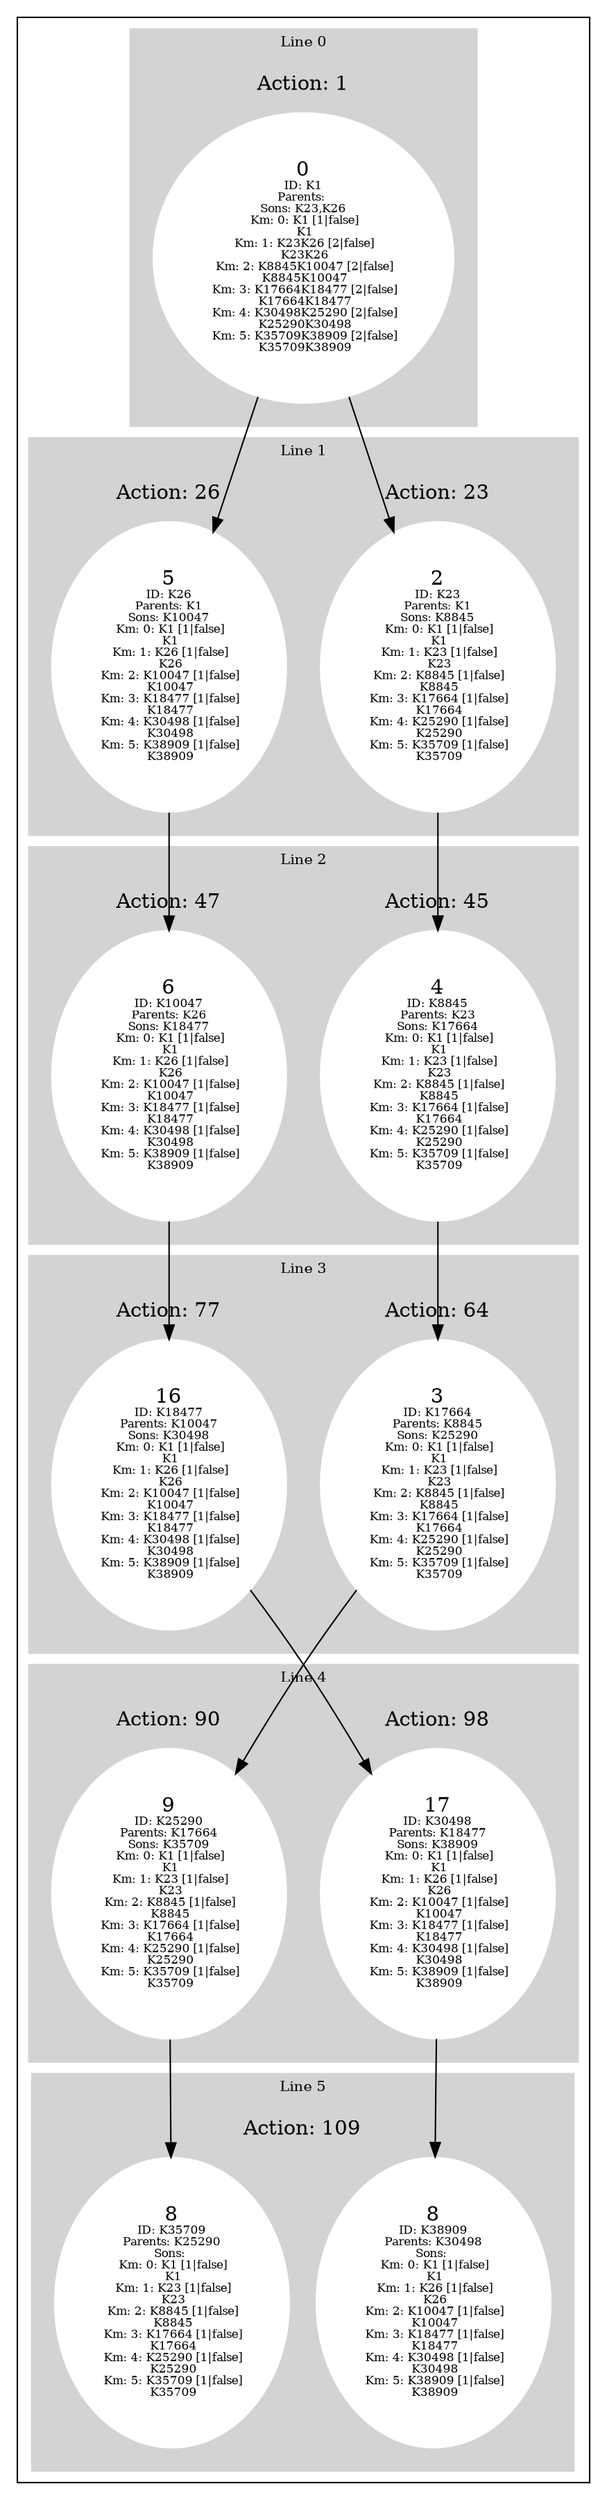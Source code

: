 digraph G {
subgraph cluster_info {
        subgraph cluster_0 {
        style=filled;
        color=lightgrey;
        node [style=filled,color=white];
        subgraph cluster_act_1 {
label = "Action: 1"step_K1 [label=<0<BR /><FONT POINT-SIZE="8">ID: K1</FONT><BR /><FONT POINT-SIZE="8">Parents: </FONT><BR /><FONT POINT-SIZE="8">Sons: K23,K26</FONT><BR /><FONT POINT-SIZE="8"> Km: 0: K1 [1|false]<BR /> K1</FONT><BR /><FONT POINT-SIZE="8"> Km: 1: K23K26 [2|false]<BR /> K23K26</FONT><BR /><FONT POINT-SIZE="8"> Km: 2: K8845K10047 [2|false]<BR /> K8845K10047</FONT><BR /><FONT POINT-SIZE="8"> Km: 3: K17664K18477 [2|false]<BR /> K17664K18477</FONT><BR /><FONT POINT-SIZE="8"> Km: 4: K30498K25290 [2|false]<BR /> K25290K30498</FONT><BR /><FONT POINT-SIZE="8"> Km: 5: K35709K38909 [2|false]<BR /> K35709K38909</FONT>>]
}

        fontsize="10"
        label = "Line 0";
        }

        subgraph cluster_4 {
        style=filled;
        color=lightgrey;
        node [style=filled,color=white];
        subgraph cluster_act_98 {
label = "Action: 98"step_K30498 [label=<17<BR /><FONT POINT-SIZE="8">ID: K30498</FONT><BR /><FONT POINT-SIZE="8">Parents: K18477</FONT><BR /><FONT POINT-SIZE="8">Sons: K38909</FONT><BR /><FONT POINT-SIZE="8"> Km: 0: K1 [1|false]<BR /> K1</FONT><BR /><FONT POINT-SIZE="8"> Km: 1: K26 [1|false]<BR /> K26</FONT><BR /><FONT POINT-SIZE="8"> Km: 2: K10047 [1|false]<BR /> K10047</FONT><BR /><FONT POINT-SIZE="8"> Km: 3: K18477 [1|false]<BR /> K18477</FONT><BR /><FONT POINT-SIZE="8"> Km: 4: K30498 [1|false]<BR /> K30498</FONT><BR /><FONT POINT-SIZE="8"> Km: 5: K38909 [1|false]<BR /> K38909</FONT>>]
}
subgraph cluster_act_90 {
label = "Action: 90"step_K25290 [label=<9<BR /><FONT POINT-SIZE="8">ID: K25290</FONT><BR /><FONT POINT-SIZE="8">Parents: K17664</FONT><BR /><FONT POINT-SIZE="8">Sons: K35709</FONT><BR /><FONT POINT-SIZE="8"> Km: 0: K1 [1|false]<BR /> K1</FONT><BR /><FONT POINT-SIZE="8"> Km: 1: K23 [1|false]<BR /> K23</FONT><BR /><FONT POINT-SIZE="8"> Km: 2: K8845 [1|false]<BR /> K8845</FONT><BR /><FONT POINT-SIZE="8"> Km: 3: K17664 [1|false]<BR /> K17664</FONT><BR /><FONT POINT-SIZE="8"> Km: 4: K25290 [1|false]<BR /> K25290</FONT><BR /><FONT POINT-SIZE="8"> Km: 5: K35709 [1|false]<BR /> K35709</FONT>>]
}

        fontsize="10"
        label = "Line 4";
        }

        subgraph cluster_2 {
        style=filled;
        color=lightgrey;
        node [style=filled,color=white];
        subgraph cluster_act_45 {
label = "Action: 45"step_K8845 [label=<4<BR /><FONT POINT-SIZE="8">ID: K8845</FONT><BR /><FONT POINT-SIZE="8">Parents: K23</FONT><BR /><FONT POINT-SIZE="8">Sons: K17664</FONT><BR /><FONT POINT-SIZE="8"> Km: 0: K1 [1|false]<BR /> K1</FONT><BR /><FONT POINT-SIZE="8"> Km: 1: K23 [1|false]<BR /> K23</FONT><BR /><FONT POINT-SIZE="8"> Km: 2: K8845 [1|false]<BR /> K8845</FONT><BR /><FONT POINT-SIZE="8"> Km: 3: K17664 [1|false]<BR /> K17664</FONT><BR /><FONT POINT-SIZE="8"> Km: 4: K25290 [1|false]<BR /> K25290</FONT><BR /><FONT POINT-SIZE="8"> Km: 5: K35709 [1|false]<BR /> K35709</FONT>>]
}
subgraph cluster_act_47 {
label = "Action: 47"step_K10047 [label=<6<BR /><FONT POINT-SIZE="8">ID: K10047</FONT><BR /><FONT POINT-SIZE="8">Parents: K26</FONT><BR /><FONT POINT-SIZE="8">Sons: K18477</FONT><BR /><FONT POINT-SIZE="8"> Km: 0: K1 [1|false]<BR /> K1</FONT><BR /><FONT POINT-SIZE="8"> Km: 1: K26 [1|false]<BR /> K26</FONT><BR /><FONT POINT-SIZE="8"> Km: 2: K10047 [1|false]<BR /> K10047</FONT><BR /><FONT POINT-SIZE="8"> Km: 3: K18477 [1|false]<BR /> K18477</FONT><BR /><FONT POINT-SIZE="8"> Km: 4: K30498 [1|false]<BR /> K30498</FONT><BR /><FONT POINT-SIZE="8"> Km: 5: K38909 [1|false]<BR /> K38909</FONT>>]
}

        fontsize="10"
        label = "Line 2";
        }

        subgraph cluster_3 {
        style=filled;
        color=lightgrey;
        node [style=filled,color=white];
        subgraph cluster_act_64 {
label = "Action: 64"step_K17664 [label=<3<BR /><FONT POINT-SIZE="8">ID: K17664</FONT><BR /><FONT POINT-SIZE="8">Parents: K8845</FONT><BR /><FONT POINT-SIZE="8">Sons: K25290</FONT><BR /><FONT POINT-SIZE="8"> Km: 0: K1 [1|false]<BR /> K1</FONT><BR /><FONT POINT-SIZE="8"> Km: 1: K23 [1|false]<BR /> K23</FONT><BR /><FONT POINT-SIZE="8"> Km: 2: K8845 [1|false]<BR /> K8845</FONT><BR /><FONT POINT-SIZE="8"> Km: 3: K17664 [1|false]<BR /> K17664</FONT><BR /><FONT POINT-SIZE="8"> Km: 4: K25290 [1|false]<BR /> K25290</FONT><BR /><FONT POINT-SIZE="8"> Km: 5: K35709 [1|false]<BR /> K35709</FONT>>]
}
subgraph cluster_act_77 {
label = "Action: 77"step_K18477 [label=<16<BR /><FONT POINT-SIZE="8">ID: K18477</FONT><BR /><FONT POINT-SIZE="8">Parents: K10047</FONT><BR /><FONT POINT-SIZE="8">Sons: K30498</FONT><BR /><FONT POINT-SIZE="8"> Km: 0: K1 [1|false]<BR /> K1</FONT><BR /><FONT POINT-SIZE="8"> Km: 1: K26 [1|false]<BR /> K26</FONT><BR /><FONT POINT-SIZE="8"> Km: 2: K10047 [1|false]<BR /> K10047</FONT><BR /><FONT POINT-SIZE="8"> Km: 3: K18477 [1|false]<BR /> K18477</FONT><BR /><FONT POINT-SIZE="8"> Km: 4: K30498 [1|false]<BR /> K30498</FONT><BR /><FONT POINT-SIZE="8"> Km: 5: K38909 [1|false]<BR /> K38909</FONT>>]
}

        fontsize="10"
        label = "Line 3";
        }

        subgraph cluster_5 {
        style=filled;
        color=lightgrey;
        node [style=filled,color=white];
        subgraph cluster_act_109 {
label = "Action: 109"step_K35709 [label=<8<BR /><FONT POINT-SIZE="8">ID: K35709</FONT><BR /><FONT POINT-SIZE="8">Parents: K25290</FONT><BR /><FONT POINT-SIZE="8">Sons: </FONT><BR /><FONT POINT-SIZE="8"> Km: 0: K1 [1|false]<BR /> K1</FONT><BR /><FONT POINT-SIZE="8"> Km: 1: K23 [1|false]<BR /> K23</FONT><BR /><FONT POINT-SIZE="8"> Km: 2: K8845 [1|false]<BR /> K8845</FONT><BR /><FONT POINT-SIZE="8"> Km: 3: K17664 [1|false]<BR /> K17664</FONT><BR /><FONT POINT-SIZE="8"> Km: 4: K25290 [1|false]<BR /> K25290</FONT><BR /><FONT POINT-SIZE="8"> Km: 5: K35709 [1|false]<BR /> K35709</FONT>>]
step_K38909 [label=<8<BR /><FONT POINT-SIZE="8">ID: K38909</FONT><BR /><FONT POINT-SIZE="8">Parents: K30498</FONT><BR /><FONT POINT-SIZE="8">Sons: </FONT><BR /><FONT POINT-SIZE="8"> Km: 0: K1 [1|false]<BR /> K1</FONT><BR /><FONT POINT-SIZE="8"> Km: 1: K26 [1|false]<BR /> K26</FONT><BR /><FONT POINT-SIZE="8"> Km: 2: K10047 [1|false]<BR /> K10047</FONT><BR /><FONT POINT-SIZE="8"> Km: 3: K18477 [1|false]<BR /> K18477</FONT><BR /><FONT POINT-SIZE="8"> Km: 4: K30498 [1|false]<BR /> K30498</FONT><BR /><FONT POINT-SIZE="8"> Km: 5: K38909 [1|false]<BR /> K38909</FONT>>]
}
subgraph cluster_act_109 {
label = "Action: 109"step_K35709 [label=<8<BR /><FONT POINT-SIZE="8">ID: K35709</FONT><BR /><FONT POINT-SIZE="8">Parents: K25290</FONT><BR /><FONT POINT-SIZE="8">Sons: </FONT><BR /><FONT POINT-SIZE="8"> Km: 0: K1 [1|false]<BR /> K1</FONT><BR /><FONT POINT-SIZE="8"> Km: 1: K23 [1|false]<BR /> K23</FONT><BR /><FONT POINT-SIZE="8"> Km: 2: K8845 [1|false]<BR /> K8845</FONT><BR /><FONT POINT-SIZE="8"> Km: 3: K17664 [1|false]<BR /> K17664</FONT><BR /><FONT POINT-SIZE="8"> Km: 4: K25290 [1|false]<BR /> K25290</FONT><BR /><FONT POINT-SIZE="8"> Km: 5: K35709 [1|false]<BR /> K35709</FONT>>]
step_K38909 [label=<8<BR /><FONT POINT-SIZE="8">ID: K38909</FONT><BR /><FONT POINT-SIZE="8">Parents: K30498</FONT><BR /><FONT POINT-SIZE="8">Sons: </FONT><BR /><FONT POINT-SIZE="8"> Km: 0: K1 [1|false]<BR /> K1</FONT><BR /><FONT POINT-SIZE="8"> Km: 1: K26 [1|false]<BR /> K26</FONT><BR /><FONT POINT-SIZE="8"> Km: 2: K10047 [1|false]<BR /> K10047</FONT><BR /><FONT POINT-SIZE="8"> Km: 3: K18477 [1|false]<BR /> K18477</FONT><BR /><FONT POINT-SIZE="8"> Km: 4: K30498 [1|false]<BR /> K30498</FONT><BR /><FONT POINT-SIZE="8"> Km: 5: K38909 [1|false]<BR /> K38909</FONT>>]
}

        fontsize="10"
        label = "Line 5";
        }

        subgraph cluster_1 {
        style=filled;
        color=lightgrey;
        node [style=filled,color=white];
        subgraph cluster_act_23 {
label = "Action: 23"step_K23 [label=<2<BR /><FONT POINT-SIZE="8">ID: K23</FONT><BR /><FONT POINT-SIZE="8">Parents: K1</FONT><BR /><FONT POINT-SIZE="8">Sons: K8845</FONT><BR /><FONT POINT-SIZE="8"> Km: 0: K1 [1|false]<BR /> K1</FONT><BR /><FONT POINT-SIZE="8"> Km: 1: K23 [1|false]<BR /> K23</FONT><BR /><FONT POINT-SIZE="8"> Km: 2: K8845 [1|false]<BR /> K8845</FONT><BR /><FONT POINT-SIZE="8"> Km: 3: K17664 [1|false]<BR /> K17664</FONT><BR /><FONT POINT-SIZE="8"> Km: 4: K25290 [1|false]<BR /> K25290</FONT><BR /><FONT POINT-SIZE="8"> Km: 5: K35709 [1|false]<BR /> K35709</FONT>>]
}
subgraph cluster_act_26 {
label = "Action: 26"step_K26 [label=<5<BR /><FONT POINT-SIZE="8">ID: K26</FONT><BR /><FONT POINT-SIZE="8">Parents: K1</FONT><BR /><FONT POINT-SIZE="8">Sons: K10047</FONT><BR /><FONT POINT-SIZE="8"> Km: 0: K1 [1|false]<BR /> K1</FONT><BR /><FONT POINT-SIZE="8"> Km: 1: K26 [1|false]<BR /> K26</FONT><BR /><FONT POINT-SIZE="8"> Km: 2: K10047 [1|false]<BR /> K10047</FONT><BR /><FONT POINT-SIZE="8"> Km: 3: K18477 [1|false]<BR /> K18477</FONT><BR /><FONT POINT-SIZE="8"> Km: 4: K30498 [1|false]<BR /> K30498</FONT><BR /><FONT POINT-SIZE="8"> Km: 5: K38909 [1|false]<BR /> K38909</FONT>>]
}

        fontsize="10"
        label = "Line 1";
        }
step_K26 -> step_K10047; 
step_K8845 -> step_K17664; 
step_K25290 -> step_K35709; 
step_K30498 -> step_K38909; 
step_K1 -> step_K23; 
step_K18477 -> step_K30498; 
step_K10047 -> step_K18477; 
step_K23 -> step_K8845; 
step_K1 -> step_K26; 
step_K17664 -> step_K25290; 
}}